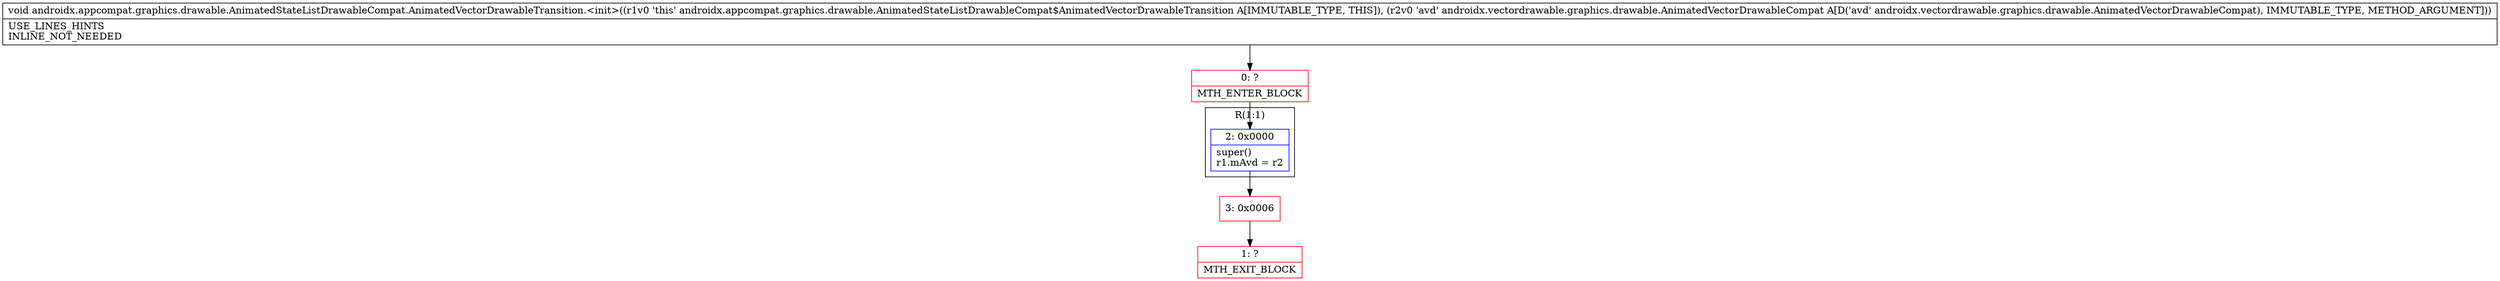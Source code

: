 digraph "CFG forandroidx.appcompat.graphics.drawable.AnimatedStateListDrawableCompat.AnimatedVectorDrawableTransition.\<init\>(Landroidx\/vectordrawable\/graphics\/drawable\/AnimatedVectorDrawableCompat;)V" {
subgraph cluster_Region_117632687 {
label = "R(1:1)";
node [shape=record,color=blue];
Node_2 [shape=record,label="{2\:\ 0x0000|super()\lr1.mAvd = r2\l}"];
}
Node_0 [shape=record,color=red,label="{0\:\ ?|MTH_ENTER_BLOCK\l}"];
Node_3 [shape=record,color=red,label="{3\:\ 0x0006}"];
Node_1 [shape=record,color=red,label="{1\:\ ?|MTH_EXIT_BLOCK\l}"];
MethodNode[shape=record,label="{void androidx.appcompat.graphics.drawable.AnimatedStateListDrawableCompat.AnimatedVectorDrawableTransition.\<init\>((r1v0 'this' androidx.appcompat.graphics.drawable.AnimatedStateListDrawableCompat$AnimatedVectorDrawableTransition A[IMMUTABLE_TYPE, THIS]), (r2v0 'avd' androidx.vectordrawable.graphics.drawable.AnimatedVectorDrawableCompat A[D('avd' androidx.vectordrawable.graphics.drawable.AnimatedVectorDrawableCompat), IMMUTABLE_TYPE, METHOD_ARGUMENT]))  | USE_LINES_HINTS\lINLINE_NOT_NEEDED\l}"];
MethodNode -> Node_0;Node_2 -> Node_3;
Node_0 -> Node_2;
Node_3 -> Node_1;
}

